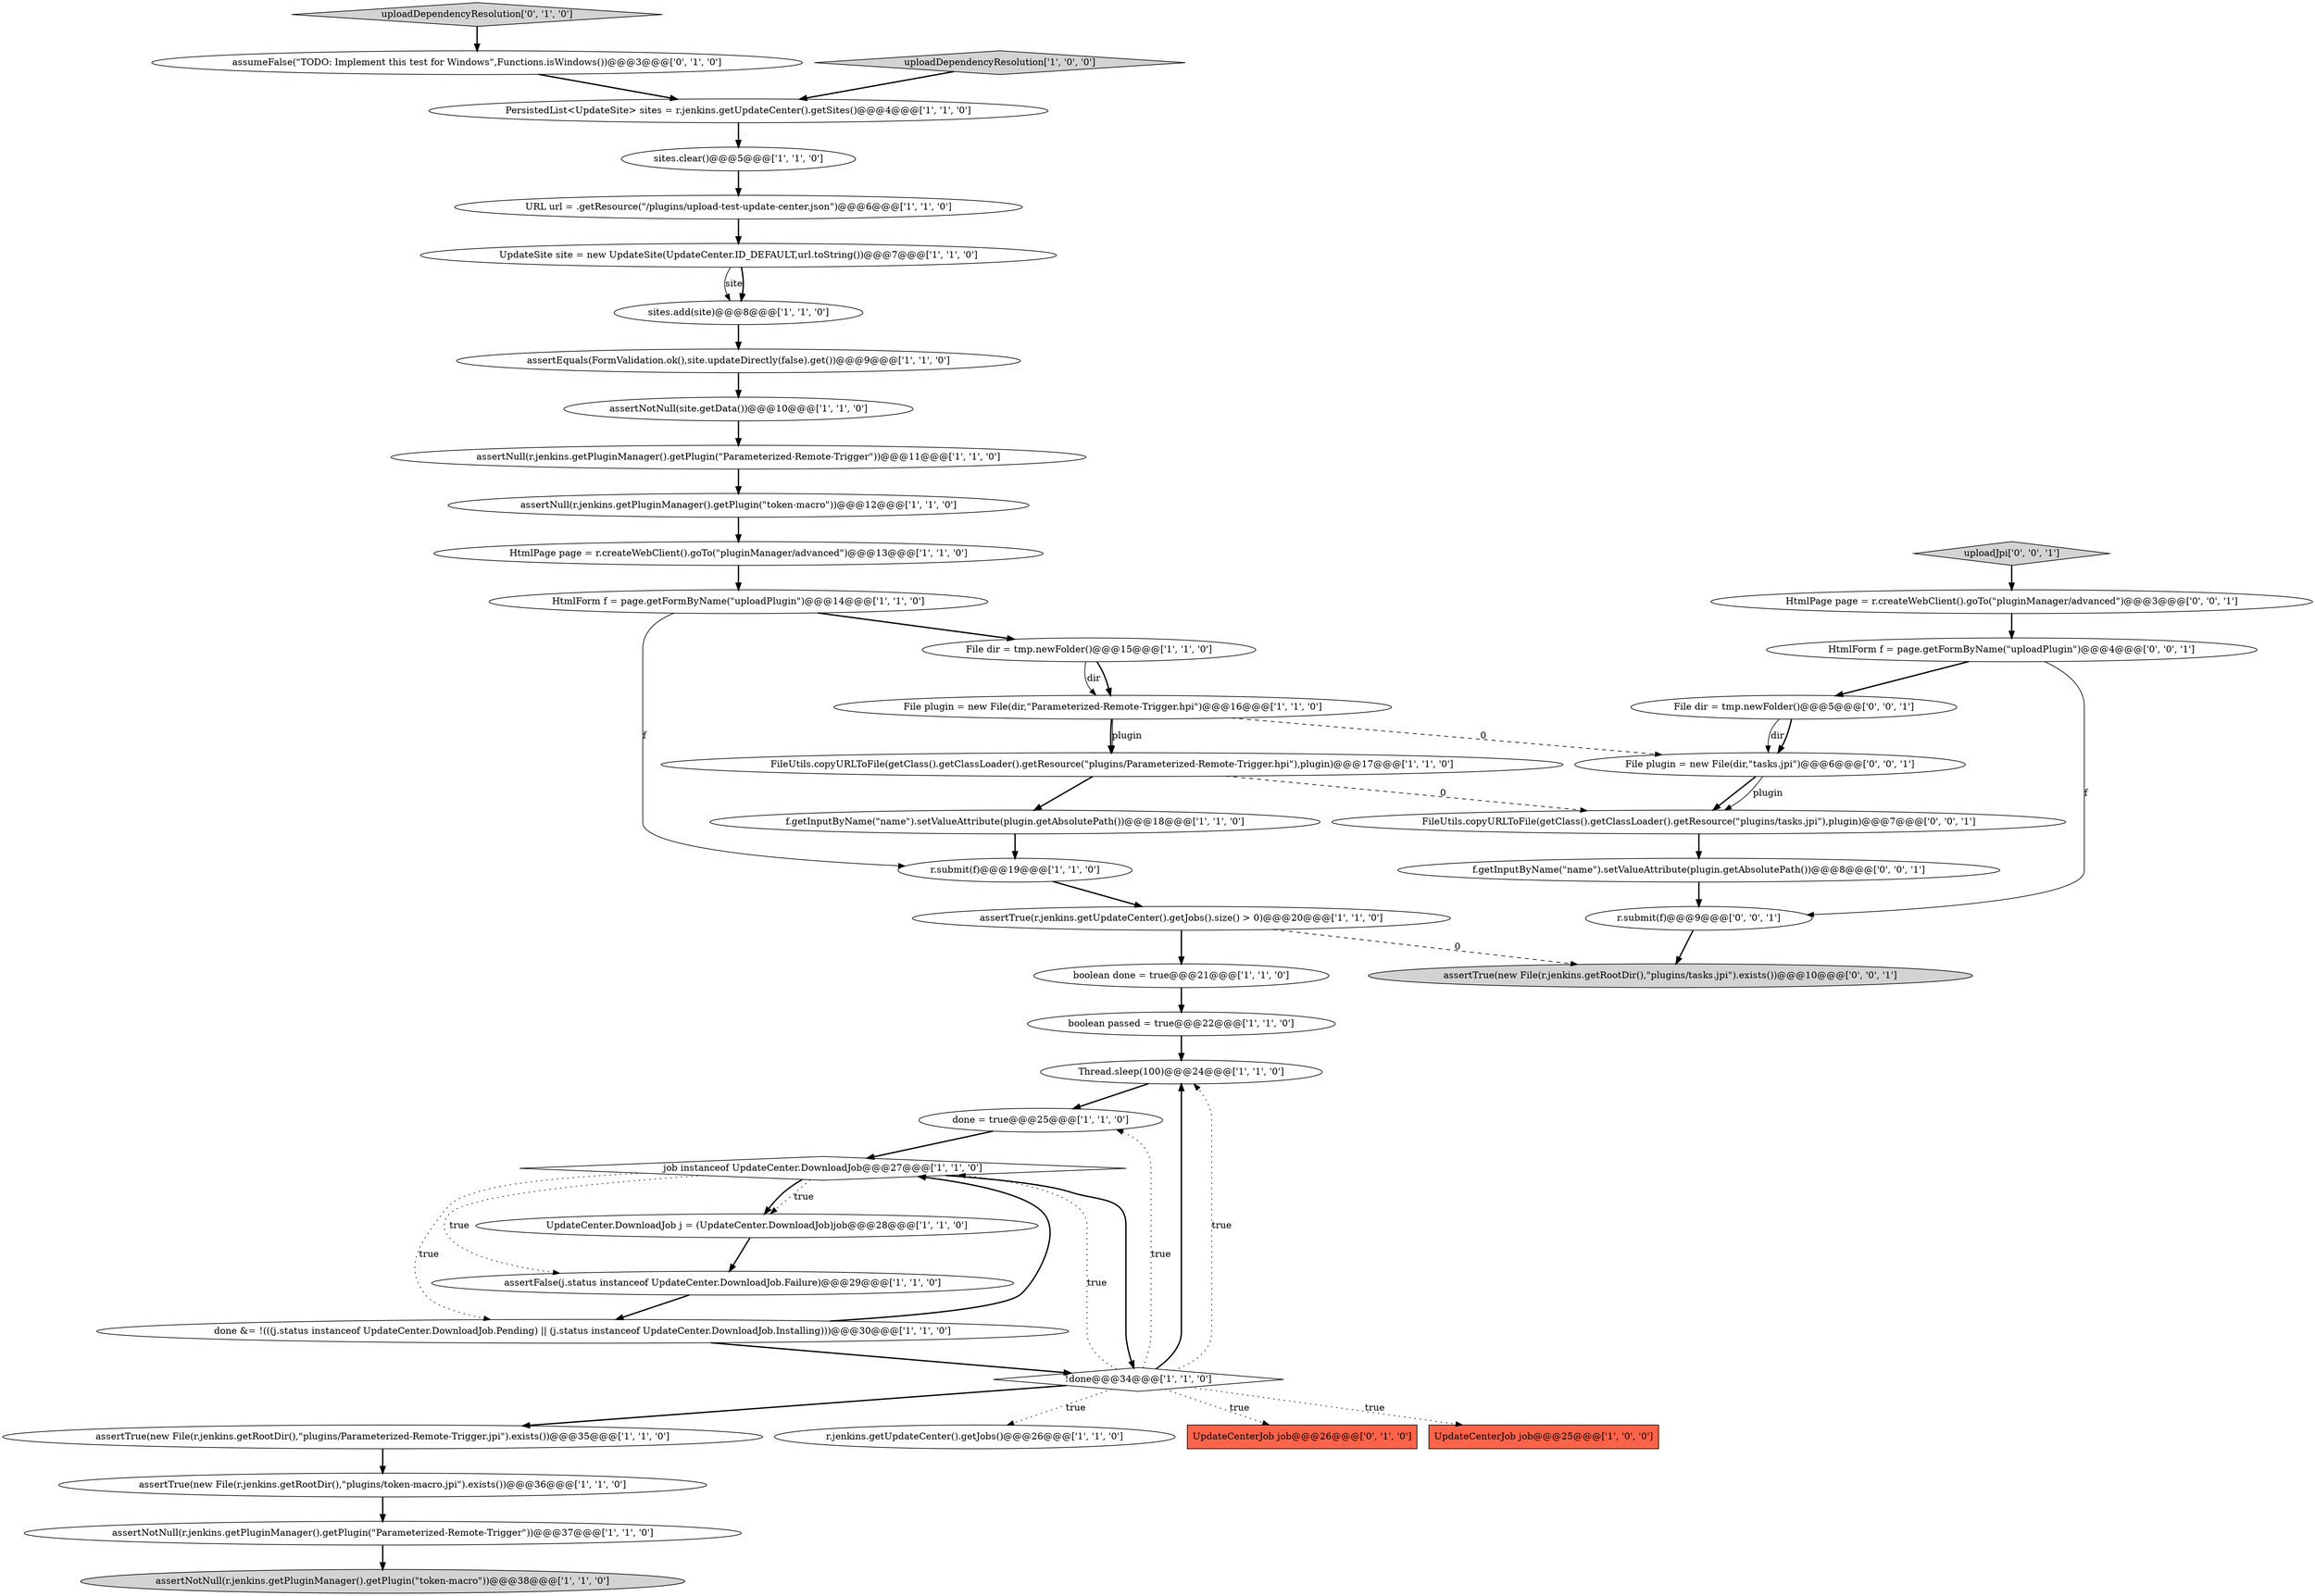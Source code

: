 digraph {
34 [style = filled, label = "uploadDependencyResolution['0', '1', '0']", fillcolor = lightgray, shape = diamond image = "AAA0AAABBB2BBB"];
11 [style = filled, label = "boolean passed = true@@@22@@@['1', '1', '0']", fillcolor = white, shape = ellipse image = "AAA0AAABBB1BBB"];
35 [style = filled, label = "assumeFalse(\"TODO: Implement this test for Windows\",Functions.isWindows())@@@3@@@['0', '1', '0']", fillcolor = white, shape = ellipse image = "AAA1AAABBB2BBB"];
43 [style = filled, label = "HtmlPage page = r.createWebClient().goTo(\"pluginManager/advanced\")@@@3@@@['0', '0', '1']", fillcolor = white, shape = ellipse image = "AAA0AAABBB3BBB"];
39 [style = filled, label = "File plugin = new File(dir,\"tasks.jpi\")@@@6@@@['0', '0', '1']", fillcolor = white, shape = ellipse image = "AAA0AAABBB3BBB"];
40 [style = filled, label = "assertTrue(new File(r.jenkins.getRootDir(),\"plugins/tasks.jpi\").exists())@@@10@@@['0', '0', '1']", fillcolor = lightgray, shape = ellipse image = "AAA0AAABBB3BBB"];
31 [style = filled, label = "job instanceof UpdateCenter.DownloadJob@@@27@@@['1', '1', '0']", fillcolor = white, shape = diamond image = "AAA0AAABBB1BBB"];
16 [style = filled, label = "f.getInputByName(\"name\").setValueAttribute(plugin.getAbsolutePath())@@@18@@@['1', '1', '0']", fillcolor = white, shape = ellipse image = "AAA0AAABBB1BBB"];
37 [style = filled, label = "f.getInputByName(\"name\").setValueAttribute(plugin.getAbsolutePath())@@@8@@@['0', '0', '1']", fillcolor = white, shape = ellipse image = "AAA0AAABBB3BBB"];
26 [style = filled, label = "File dir = tmp.newFolder()@@@15@@@['1', '1', '0']", fillcolor = white, shape = ellipse image = "AAA0AAABBB1BBB"];
41 [style = filled, label = "uploadJpi['0', '0', '1']", fillcolor = lightgray, shape = diamond image = "AAA0AAABBB3BBB"];
29 [style = filled, label = "assertEquals(FormValidation.ok(),site.updateDirectly(false).get())@@@9@@@['1', '1', '0']", fillcolor = white, shape = ellipse image = "AAA0AAABBB1BBB"];
22 [style = filled, label = "HtmlForm f = page.getFormByName(\"uploadPlugin\")@@@14@@@['1', '1', '0']", fillcolor = white, shape = ellipse image = "AAA0AAABBB1BBB"];
23 [style = filled, label = "FileUtils.copyURLToFile(getClass().getClassLoader().getResource(\"plugins/Parameterized-Remote-Trigger.hpi\"),plugin)@@@17@@@['1', '1', '0']", fillcolor = white, shape = ellipse image = "AAA0AAABBB1BBB"];
20 [style = filled, label = "sites.clear()@@@5@@@['1', '1', '0']", fillcolor = white, shape = ellipse image = "AAA0AAABBB1BBB"];
6 [style = filled, label = "assertNotNull(r.jenkins.getPluginManager().getPlugin(\"token-macro\"))@@@38@@@['1', '1', '0']", fillcolor = lightgray, shape = ellipse image = "AAA0AAABBB1BBB"];
7 [style = filled, label = "assertTrue(new File(r.jenkins.getRootDir(),\"plugins/Parameterized-Remote-Trigger.jpi\").exists())@@@35@@@['1', '1', '0']", fillcolor = white, shape = ellipse image = "AAA0AAABBB1BBB"];
14 [style = filled, label = "assertNotNull(site.getData())@@@10@@@['1', '1', '0']", fillcolor = white, shape = ellipse image = "AAA0AAABBB1BBB"];
30 [style = filled, label = "assertNull(r.jenkins.getPluginManager().getPlugin(\"Parameterized-Remote-Trigger\"))@@@11@@@['1', '1', '0']", fillcolor = white, shape = ellipse image = "AAA0AAABBB1BBB"];
8 [style = filled, label = "assertTrue(new File(r.jenkins.getRootDir(),\"plugins/token-macro.jpi\").exists())@@@36@@@['1', '1', '0']", fillcolor = white, shape = ellipse image = "AAA0AAABBB1BBB"];
18 [style = filled, label = "assertNull(r.jenkins.getPluginManager().getPlugin(\"token-macro\"))@@@12@@@['1', '1', '0']", fillcolor = white, shape = ellipse image = "AAA0AAABBB1BBB"];
27 [style = filled, label = "uploadDependencyResolution['1', '0', '0']", fillcolor = lightgray, shape = diamond image = "AAA0AAABBB1BBB"];
24 [style = filled, label = "r.jenkins.getUpdateCenter().getJobs()@@@26@@@['1', '1', '0']", fillcolor = white, shape = ellipse image = "AAA0AAABBB1BBB"];
1 [style = filled, label = "URL url = .getResource(\"/plugins/upload-test-update-center.json\")@@@6@@@['1', '1', '0']", fillcolor = white, shape = ellipse image = "AAA0AAABBB1BBB"];
0 [style = filled, label = "sites.add(site)@@@8@@@['1', '1', '0']", fillcolor = white, shape = ellipse image = "AAA0AAABBB1BBB"];
42 [style = filled, label = "FileUtils.copyURLToFile(getClass().getClassLoader().getResource(\"plugins/tasks.jpi\"),plugin)@@@7@@@['0', '0', '1']", fillcolor = white, shape = ellipse image = "AAA0AAABBB3BBB"];
25 [style = filled, label = "!done@@@34@@@['1', '1', '0']", fillcolor = white, shape = diamond image = "AAA0AAABBB1BBB"];
33 [style = filled, label = "UpdateCenterJob job@@@26@@@['0', '1', '0']", fillcolor = tomato, shape = box image = "AAA0AAABBB2BBB"];
3 [style = filled, label = "Thread.sleep(100)@@@24@@@['1', '1', '0']", fillcolor = white, shape = ellipse image = "AAA0AAABBB1BBB"];
13 [style = filled, label = "PersistedList<UpdateSite> sites = r.jenkins.getUpdateCenter().getSites()@@@4@@@['1', '1', '0']", fillcolor = white, shape = ellipse image = "AAA0AAABBB1BBB"];
5 [style = filled, label = "assertFalse(j.status instanceof UpdateCenter.DownloadJob.Failure)@@@29@@@['1', '1', '0']", fillcolor = white, shape = ellipse image = "AAA0AAABBB1BBB"];
10 [style = filled, label = "assertTrue(r.jenkins.getUpdateCenter().getJobs().size() > 0)@@@20@@@['1', '1', '0']", fillcolor = white, shape = ellipse image = "AAA0AAABBB1BBB"];
15 [style = filled, label = "boolean done = true@@@21@@@['1', '1', '0']", fillcolor = white, shape = ellipse image = "AAA0AAABBB1BBB"];
12 [style = filled, label = "done = true@@@25@@@['1', '1', '0']", fillcolor = white, shape = ellipse image = "AAA0AAABBB1BBB"];
2 [style = filled, label = "UpdateCenterJob job@@@25@@@['1', '0', '0']", fillcolor = tomato, shape = box image = "AAA0AAABBB1BBB"];
4 [style = filled, label = "r.submit(f)@@@19@@@['1', '1', '0']", fillcolor = white, shape = ellipse image = "AAA0AAABBB1BBB"];
32 [style = filled, label = "HtmlPage page = r.createWebClient().goTo(\"pluginManager/advanced\")@@@13@@@['1', '1', '0']", fillcolor = white, shape = ellipse image = "AAA0AAABBB1BBB"];
19 [style = filled, label = "UpdateCenter.DownloadJob j = (UpdateCenter.DownloadJob)job@@@28@@@['1', '1', '0']", fillcolor = white, shape = ellipse image = "AAA0AAABBB1BBB"];
21 [style = filled, label = "UpdateSite site = new UpdateSite(UpdateCenter.ID_DEFAULT,url.toString())@@@7@@@['1', '1', '0']", fillcolor = white, shape = ellipse image = "AAA0AAABBB1BBB"];
9 [style = filled, label = "File plugin = new File(dir,\"Parameterized-Remote-Trigger.hpi\")@@@16@@@['1', '1', '0']", fillcolor = white, shape = ellipse image = "AAA0AAABBB1BBB"];
36 [style = filled, label = "File dir = tmp.newFolder()@@@5@@@['0', '0', '1']", fillcolor = white, shape = ellipse image = "AAA0AAABBB3BBB"];
38 [style = filled, label = "r.submit(f)@@@9@@@['0', '0', '1']", fillcolor = white, shape = ellipse image = "AAA0AAABBB3BBB"];
44 [style = filled, label = "HtmlForm f = page.getFormByName(\"uploadPlugin\")@@@4@@@['0', '0', '1']", fillcolor = white, shape = ellipse image = "AAA0AAABBB3BBB"];
28 [style = filled, label = "assertNotNull(r.jenkins.getPluginManager().getPlugin(\"Parameterized-Remote-Trigger\"))@@@37@@@['1', '1', '0']", fillcolor = white, shape = ellipse image = "AAA0AAABBB1BBB"];
17 [style = filled, label = "done &= !(((j.status instanceof UpdateCenter.DownloadJob.Pending) || (j.status instanceof UpdateCenter.DownloadJob.Installing)))@@@30@@@['1', '1', '0']", fillcolor = white, shape = ellipse image = "AAA0AAABBB1BBB"];
9->39 [style = dashed, label="0"];
11->3 [style = bold, label=""];
25->3 [style = bold, label=""];
25->12 [style = dotted, label="true"];
7->8 [style = bold, label=""];
16->4 [style = bold, label=""];
19->5 [style = bold, label=""];
38->40 [style = bold, label=""];
27->13 [style = bold, label=""];
30->18 [style = bold, label=""];
22->4 [style = solid, label="f"];
1->21 [style = bold, label=""];
0->29 [style = bold, label=""];
25->7 [style = bold, label=""];
41->43 [style = bold, label=""];
21->0 [style = solid, label="site"];
23->16 [style = bold, label=""];
42->37 [style = bold, label=""];
39->42 [style = bold, label=""];
9->23 [style = solid, label="plugin"];
35->13 [style = bold, label=""];
26->9 [style = bold, label=""];
25->31 [style = dotted, label="true"];
23->42 [style = dashed, label="0"];
20->1 [style = bold, label=""];
10->40 [style = dashed, label="0"];
12->31 [style = bold, label=""];
18->32 [style = bold, label=""];
5->17 [style = bold, label=""];
28->6 [style = bold, label=""];
31->19 [style = dotted, label="true"];
37->38 [style = bold, label=""];
14->30 [style = bold, label=""];
22->26 [style = bold, label=""];
15->11 [style = bold, label=""];
3->12 [style = bold, label=""];
39->42 [style = solid, label="plugin"];
25->24 [style = dotted, label="true"];
31->17 [style = dotted, label="true"];
8->28 [style = bold, label=""];
25->33 [style = dotted, label="true"];
32->22 [style = bold, label=""];
4->10 [style = bold, label=""];
25->3 [style = dotted, label="true"];
9->23 [style = bold, label=""];
10->15 [style = bold, label=""];
44->38 [style = solid, label="f"];
34->35 [style = bold, label=""];
26->9 [style = solid, label="dir"];
29->14 [style = bold, label=""];
13->20 [style = bold, label=""];
44->36 [style = bold, label=""];
21->0 [style = bold, label=""];
43->44 [style = bold, label=""];
25->2 [style = dotted, label="true"];
36->39 [style = solid, label="dir"];
36->39 [style = bold, label=""];
31->19 [style = bold, label=""];
31->25 [style = bold, label=""];
31->5 [style = dotted, label="true"];
17->25 [style = bold, label=""];
17->31 [style = bold, label=""];
}

